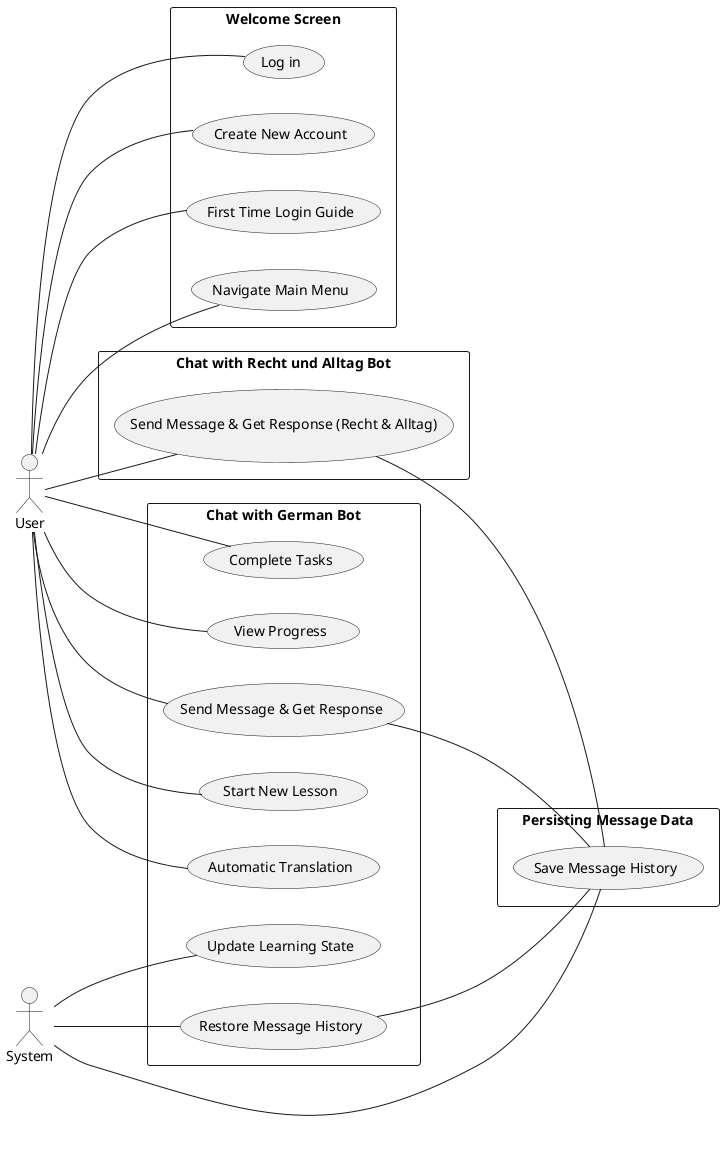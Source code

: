 @startuml
left to right direction
actor User
actor System
rectangle "Welcome Screen" {
  usecase "Log in" as UC1a
  usecase "Create New Account" as UC1b
  usecase "First Time Login Guide" as UC1c
  usecase "Navigate Main Menu" as UC1d
}
rectangle "Chat with German Bot" {
  usecase "Send Message & Get Response" as UC2a
  usecase "Restore Message History" as UC2b
  usecase "Start New Lesson" as UC2c
  usecase "Automatic Translation" as UC2d
  usecase "Complete Tasks" as UC2e
  usecase "View Progress" as UC2f
  usecase "Update Learning State" as UC2g
}
rectangle "Persisting Message Data" {
  usecase "Save Message History" as UC3
}
rectangle "Chat with Recht und Alltag Bot" {
  usecase "Send Message & Get Response (Recht & Alltag)" as UC4a
}
User -- UC1a
User -- UC1b
User -- UC1c
User -- UC1d
User -- UC2a
User -- UC2c
User -- UC2d
User -- UC2e
User -- UC2f
User -- UC4a
UC2a -- UC3
UC2b -- UC3
UC4a -- UC3
System -- UC3
System -- UC2b
System --  UC2g
@enduml